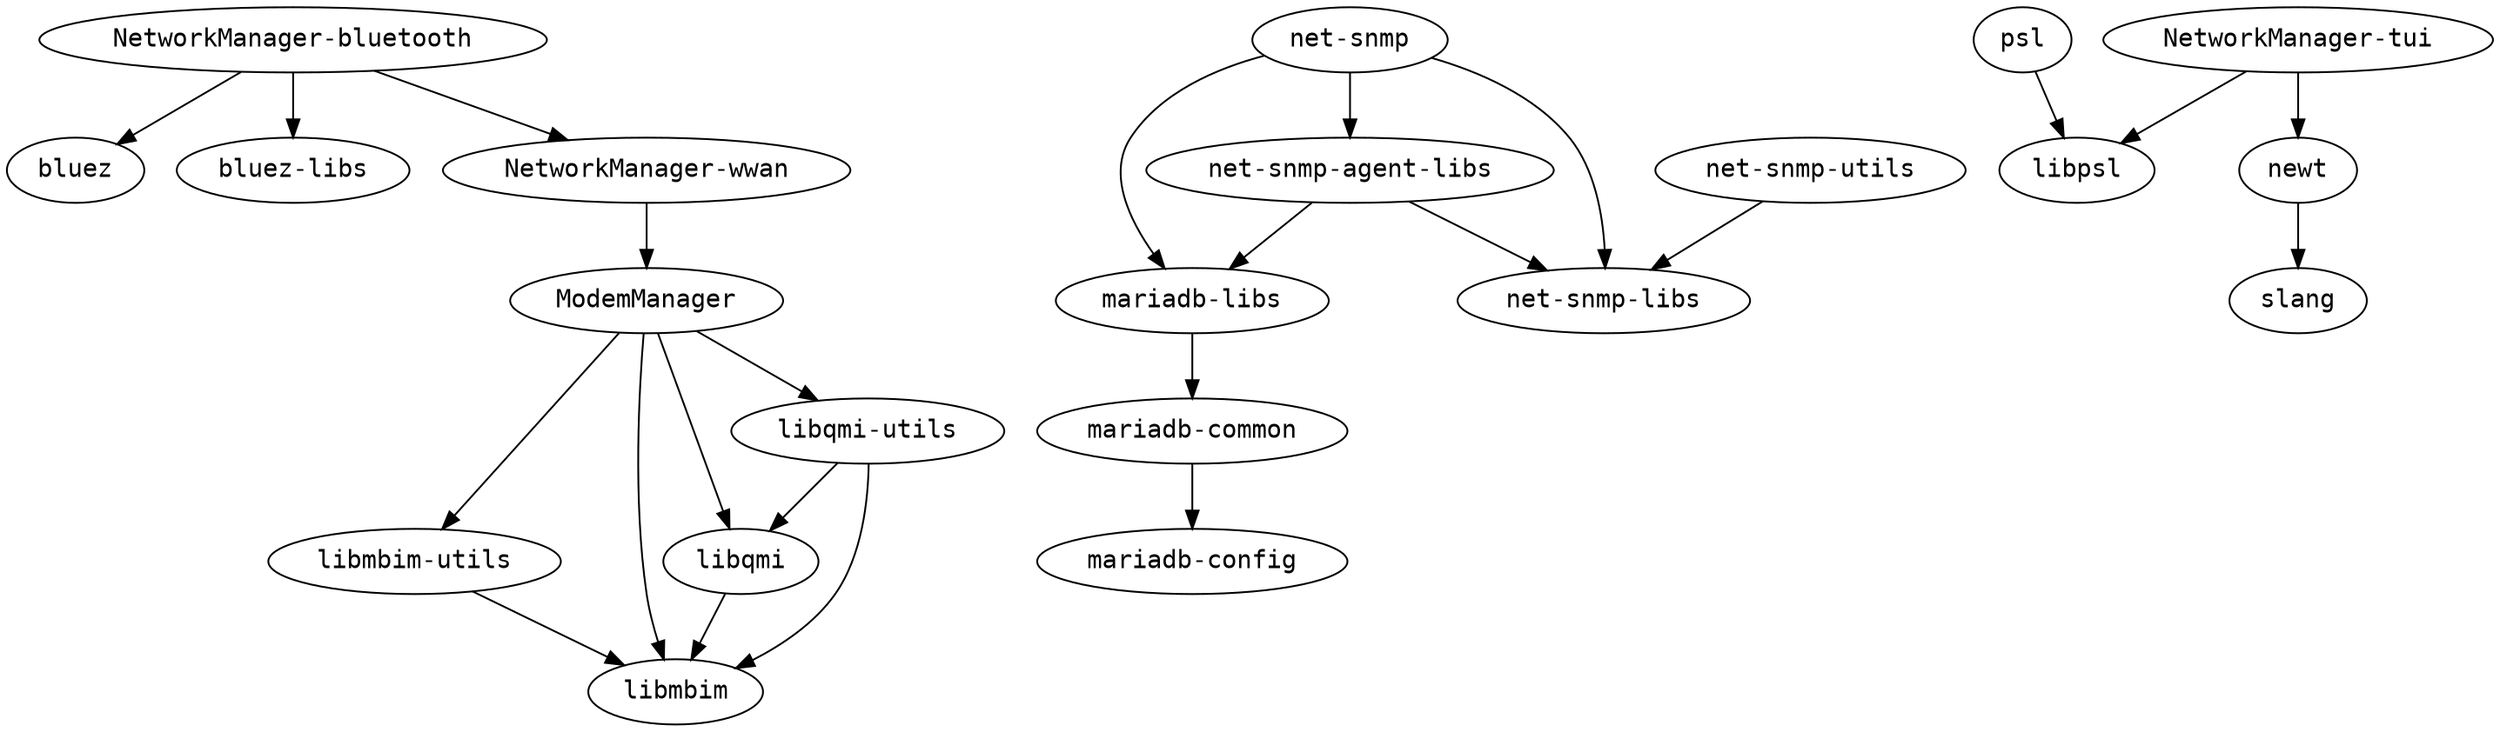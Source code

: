 strict digraph G {
node [fontname=monospace];
  "libmbim-utils" -> "libmbim";
  "libqmi" -> "libmbim";
  "libqmi-utils" -> "libmbim";
  "libqmi-utils" -> "libqmi";
  "mariadb-common" -> "mariadb-config";
  "mariadb-libs" -> "mariadb-common";
  "ModemManager" -> "libmbim";
  "ModemManager" -> "libmbim-utils";
  "ModemManager" -> "libqmi";
  "ModemManager" -> "libqmi-utils";
  "net-snmp-agent-libs" -> "mariadb-libs";
  "net-snmp-agent-libs" -> "net-snmp-libs";
  "net-snmp" -> "mariadb-libs";
  "net-snmp" -> "net-snmp-agent-libs";
  "net-snmp" -> "net-snmp-libs";
  "net-snmp-utils" -> "net-snmp-libs";
  "NetworkManager-bluetooth" -> "bluez";
  "NetworkManager-bluetooth" -> "bluez-libs";
  "NetworkManager-bluetooth" -> "NetworkManager-wwan";
  "NetworkManager-tui" -> "libpsl";
  "NetworkManager-tui" -> "newt";
  "NetworkManager-wwan" -> "ModemManager";
  "newt" -> "slang";
  "psl" -> "libpsl";
}
